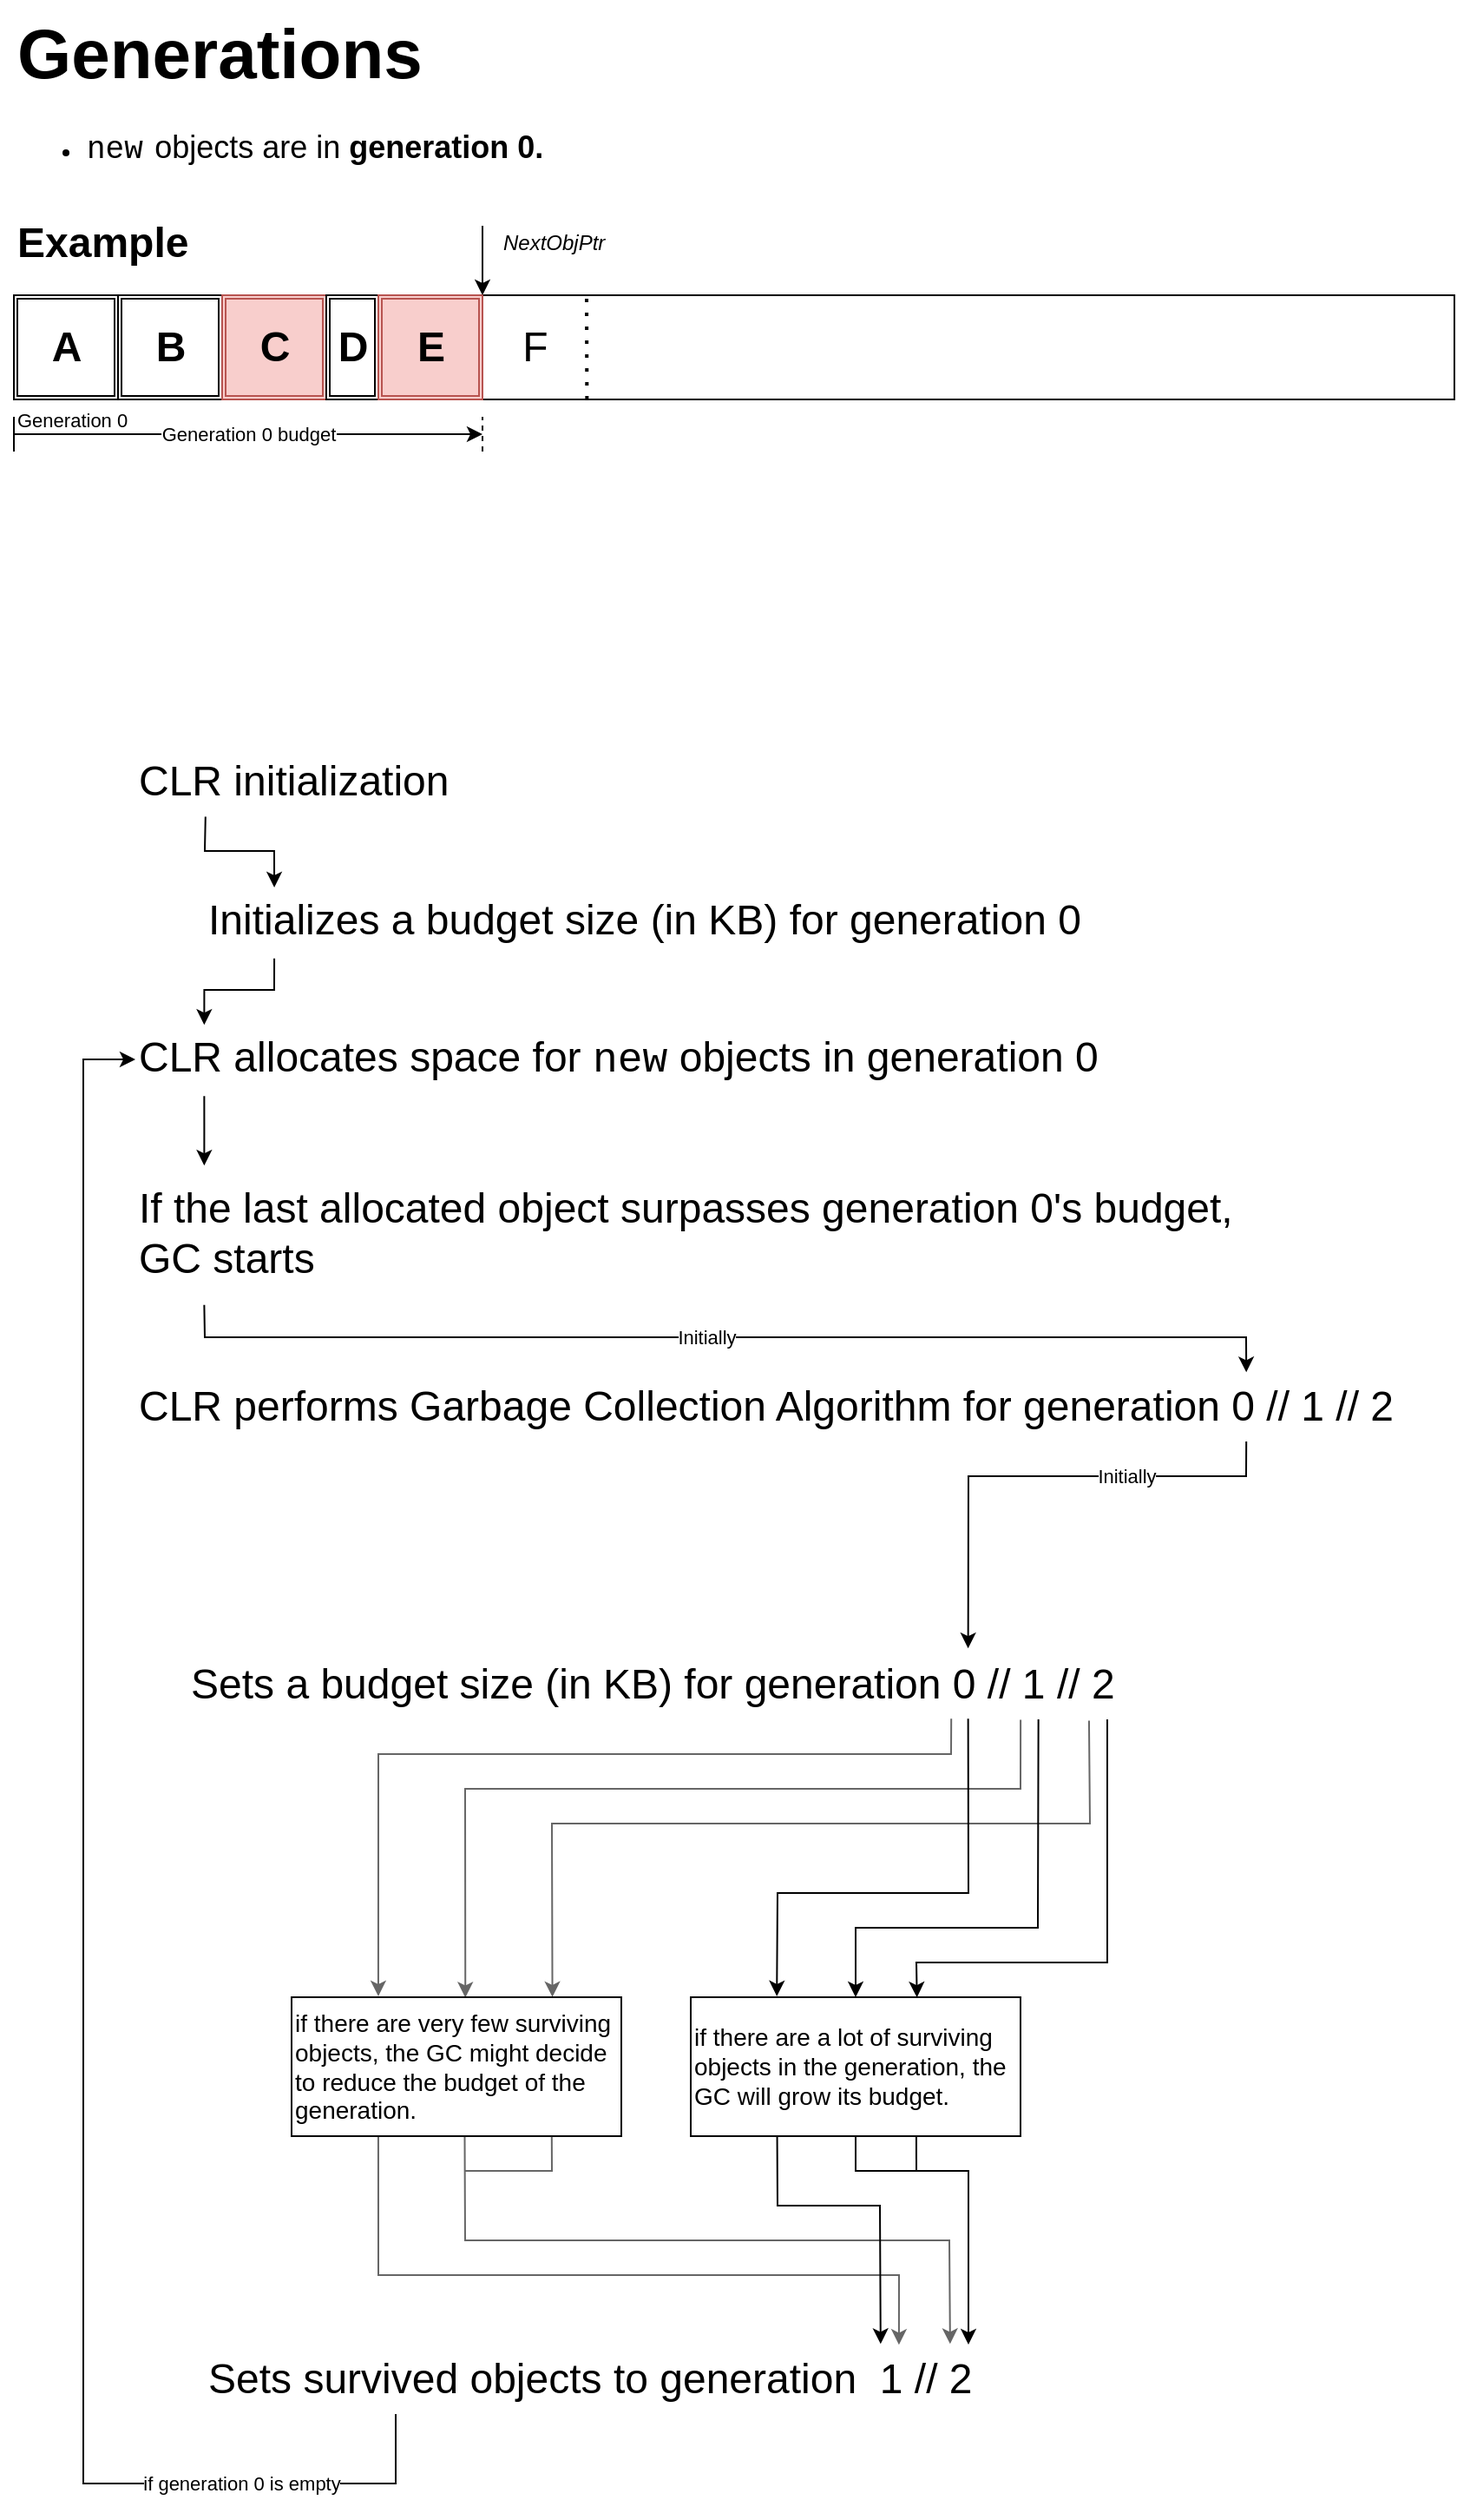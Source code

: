 <mxfile version="26.2.14">
  <diagram name="Page-1" id="v2l32i1PEdWWsTGr0Tao">
    <mxGraphModel dx="2528" dy="884" grid="1" gridSize="10" guides="1" tooltips="1" connect="1" arrows="1" fold="1" page="1" pageScale="1" pageWidth="850" pageHeight="1100" math="0" shadow="0">
      <root>
        <mxCell id="0" />
        <mxCell id="1" parent="0" />
        <mxCell id="TTWUy_FGv6fjRsHf4khs-117" value="" style="endArrow=classic;html=1;rounded=0;exitX=0.263;exitY=1.003;exitDx=0;exitDy=0;exitPerimeter=0;entryX=0.909;entryY=0.004;entryDx=0;entryDy=0;entryPerimeter=0;fillColor=#f5f5f5;strokeColor=#666666;" edge="1" parent="1" source="TTWUy_FGv6fjRsHf4khs-79" target="TTWUy_FGv6fjRsHf4khs-66">
          <mxGeometry width="50" height="50" relative="1" as="geometry">
            <mxPoint x="-500" y="1360" as="sourcePoint" />
            <mxPoint x="-630" y="1330" as="targetPoint" />
            <Array as="points">
              <mxPoint x="-630" y="1320" />
              <mxPoint x="-330" y="1320" />
            </Array>
          </mxGeometry>
        </mxCell>
        <mxCell id="TTWUy_FGv6fjRsHf4khs-118" value="" style="endArrow=classic;html=1;rounded=0;exitX=0.525;exitY=1.004;exitDx=0;exitDy=0;exitPerimeter=0;entryX=0.976;entryY=-0.008;entryDx=0;entryDy=0;entryPerimeter=0;fillColor=#f5f5f5;strokeColor=#666666;" edge="1" parent="1" source="TTWUy_FGv6fjRsHf4khs-79" target="TTWUy_FGv6fjRsHf4khs-66">
          <mxGeometry width="50" height="50" relative="1" as="geometry">
            <mxPoint x="-620" y="1290" as="sourcePoint" />
            <mxPoint x="-310" y="1390" as="targetPoint" />
            <Array as="points">
              <mxPoint x="-580" y="1300" />
              <mxPoint x="-301" y="1300" />
            </Array>
          </mxGeometry>
        </mxCell>
        <mxCell id="TTWUy_FGv6fjRsHf4khs-114" value="" style="endArrow=classic;html=1;rounded=0;entryX=0.791;entryY=-0.001;entryDx=0;entryDy=0;entryPerimeter=0;exitX=0.962;exitY=1.02;exitDx=0;exitDy=0;exitPerimeter=0;fillColor=#f5f5f5;strokeColor=#666666;" edge="1" parent="1" source="TTWUy_FGv6fjRsHf4khs-45" target="TTWUy_FGv6fjRsHf4khs-79">
          <mxGeometry width="50" height="50" relative="1" as="geometry">
            <mxPoint x="-530" y="1070" as="sourcePoint" />
            <mxPoint x="-520" y="1100" as="targetPoint" />
            <Array as="points">
              <mxPoint x="-220" y="1060" />
              <mxPoint x="-530" y="1060" />
            </Array>
          </mxGeometry>
        </mxCell>
        <mxCell id="TTWUy_FGv6fjRsHf4khs-115" value="" style="endArrow=classic;html=1;rounded=0;entryX=0.527;entryY=0.003;entryDx=0;entryDy=0;entryPerimeter=0;exitX=0.889;exitY=1.006;exitDx=0;exitDy=0;exitPerimeter=0;fillColor=#f5f5f5;strokeColor=#666666;" edge="1" parent="1" source="TTWUy_FGv6fjRsHf4khs-45" target="TTWUy_FGv6fjRsHf4khs-79">
          <mxGeometry width="50" height="50" relative="1" as="geometry">
            <mxPoint x="-580" y="1050" as="sourcePoint" />
            <mxPoint x="-400" y="1080" as="targetPoint" />
            <Array as="points">
              <mxPoint x="-260" y="1040" />
              <mxPoint x="-580" y="1040" />
            </Array>
          </mxGeometry>
        </mxCell>
        <mxCell id="TTWUy_FGv6fjRsHf4khs-1" value="Generations" style="text;strokeColor=none;fillColor=none;html=1;fontSize=40;fontStyle=1;verticalAlign=middle;align=left;" vertex="1" parent="1">
          <mxGeometry x="-840" y="10" width="260" height="60" as="geometry" />
        </mxCell>
        <mxCell id="TTWUy_FGv6fjRsHf4khs-2" value="&lt;ul&gt;&lt;li&gt;&lt;font style=&quot;font-size: 18px;&quot; face=&quot;Courier New&quot;&gt;new&lt;/font&gt;&lt;font face=&quot;Helvetica&quot;&gt;&amp;nbsp; &lt;/font&gt;&lt;font style=&quot;font-size: 18px;&quot; face=&quot;Courier New&quot;&gt;&lt;font face=&quot;Helvetica&quot;&gt;objects are in &lt;b&gt;generation 0.&lt;/b&gt;&lt;/font&gt;&lt;/font&gt;&lt;/li&gt;&lt;/ul&gt;" style="text;strokeColor=none;fillColor=none;html=1;whiteSpace=wrap;verticalAlign=middle;overflow=hidden;" vertex="1" parent="1">
          <mxGeometry x="-840" y="70" width="360" height="50" as="geometry" />
        </mxCell>
        <mxCell id="TTWUy_FGv6fjRsHf4khs-3" value="Example" style="text;strokeColor=none;fillColor=none;html=1;fontSize=24;fontStyle=1;verticalAlign=middle;align=left;" vertex="1" parent="1">
          <mxGeometry x="-840" y="130" width="100" height="40" as="geometry" />
        </mxCell>
        <mxCell id="TTWUy_FGv6fjRsHf4khs-4" value="" style="rounded=0;whiteSpace=wrap;html=1;movable=1;resizable=1;rotatable=1;deletable=1;editable=1;locked=0;connectable=1;" vertex="1" parent="1">
          <mxGeometry x="-840" y="180" width="830" height="60" as="geometry" />
        </mxCell>
        <mxCell id="TTWUy_FGv6fjRsHf4khs-8" value="" style="shape=ext;double=1;rounded=0;whiteSpace=wrap;html=1;" vertex="1" parent="1">
          <mxGeometry x="-840" y="180" width="60" height="60" as="geometry" />
        </mxCell>
        <mxCell id="TTWUy_FGv6fjRsHf4khs-9" value="" style="shape=ext;double=1;rounded=0;whiteSpace=wrap;html=1;" vertex="1" parent="1">
          <mxGeometry x="-780" y="180" width="60" height="60" as="geometry" />
        </mxCell>
        <mxCell id="TTWUy_FGv6fjRsHf4khs-10" value="" style="shape=ext;double=1;rounded=0;whiteSpace=wrap;html=1;fillColor=#f8cecc;strokeColor=#b85450;" vertex="1" parent="1">
          <mxGeometry x="-720" y="180" width="60" height="60" as="geometry" />
        </mxCell>
        <mxCell id="TTWUy_FGv6fjRsHf4khs-11" value="" style="shape=ext;double=1;rounded=0;whiteSpace=wrap;html=1;container=0;" vertex="1" parent="1">
          <mxGeometry x="-660" y="180" width="30" height="60" as="geometry" />
        </mxCell>
        <mxCell id="TTWUy_FGv6fjRsHf4khs-12" value="" style="shape=ext;double=1;rounded=0;whiteSpace=wrap;html=1;fillColor=#f8cecc;strokeColor=#b85450;" vertex="1" parent="1">
          <mxGeometry x="-630" y="180" width="60" height="60" as="geometry" />
        </mxCell>
        <mxCell id="TTWUy_FGv6fjRsHf4khs-13" value="" style="endArrow=none;dashed=1;html=1;dashPattern=1 3;strokeWidth=2;rounded=0;" edge="1" parent="1">
          <mxGeometry width="50" height="50" relative="1" as="geometry">
            <mxPoint x="-509.82" y="240" as="sourcePoint" />
            <mxPoint x="-510" y="180" as="targetPoint" />
          </mxGeometry>
        </mxCell>
        <mxCell id="TTWUy_FGv6fjRsHf4khs-14" value="A" style="text;strokeColor=none;fillColor=none;html=1;fontSize=24;fontStyle=1;verticalAlign=middle;align=center;" vertex="1" parent="1">
          <mxGeometry x="-840" y="180" width="60" height="60" as="geometry" />
        </mxCell>
        <mxCell id="TTWUy_FGv6fjRsHf4khs-15" value="B" style="text;strokeColor=none;fillColor=none;html=1;fontSize=24;fontStyle=1;verticalAlign=middle;align=center;" vertex="1" parent="1">
          <mxGeometry x="-780" y="180" width="60" height="60" as="geometry" />
        </mxCell>
        <mxCell id="TTWUy_FGv6fjRsHf4khs-16" value="C" style="text;strokeColor=none;fillColor=none;html=1;fontSize=24;fontStyle=1;verticalAlign=middle;align=center;" vertex="1" parent="1">
          <mxGeometry x="-720" y="180" width="60" height="60" as="geometry" />
        </mxCell>
        <mxCell id="TTWUy_FGv6fjRsHf4khs-17" value="D" style="text;strokeColor=none;fillColor=none;html=1;fontSize=24;fontStyle=1;verticalAlign=middle;align=center;" vertex="1" parent="1">
          <mxGeometry x="-660" y="180" width="30" height="60" as="geometry" />
        </mxCell>
        <mxCell id="TTWUy_FGv6fjRsHf4khs-18" value="E" style="text;strokeColor=none;fillColor=none;html=1;fontSize=24;fontStyle=1;verticalAlign=middle;align=center;" vertex="1" parent="1">
          <mxGeometry x="-630" y="180" width="60" height="60" as="geometry" />
        </mxCell>
        <mxCell id="TTWUy_FGv6fjRsHf4khs-19" value="&lt;div&gt;F&lt;/div&gt;" style="text;strokeColor=none;fillColor=none;html=1;fontSize=24;fontStyle=0;verticalAlign=middle;align=center;" vertex="1" parent="1">
          <mxGeometry x="-570" y="180" width="60" height="60" as="geometry" />
        </mxCell>
        <mxCell id="TTWUy_FGv6fjRsHf4khs-20" value="" style="endArrow=classic;html=1;rounded=0;entryX=0;entryY=0;entryDx=0;entryDy=0;" edge="1" parent="1" target="TTWUy_FGv6fjRsHf4khs-19">
          <mxGeometry width="50" height="50" relative="1" as="geometry">
            <mxPoint x="-570" y="140" as="sourcePoint" />
            <mxPoint x="-510" y="90" as="targetPoint" />
          </mxGeometry>
        </mxCell>
        <mxCell id="TTWUy_FGv6fjRsHf4khs-21" value="NextObjPtr" style="text;html=1;align=left;verticalAlign=middle;whiteSpace=wrap;rounded=0;fontStyle=2" vertex="1" parent="1">
          <mxGeometry x="-560" y="135" width="60" height="30" as="geometry" />
        </mxCell>
        <mxCell id="TTWUy_FGv6fjRsHf4khs-38" value="" style="endArrow=classic;html=1;rounded=0;" edge="1" parent="1">
          <mxGeometry relative="1" as="geometry">
            <mxPoint x="-840" y="260" as="sourcePoint" />
            <mxPoint x="-570" y="260" as="targetPoint" />
          </mxGeometry>
        </mxCell>
        <mxCell id="TTWUy_FGv6fjRsHf4khs-39" value="Generation 0 budget" style="edgeLabel;resizable=0;html=1;;align=center;verticalAlign=middle;" connectable="0" vertex="1" parent="TTWUy_FGv6fjRsHf4khs-38">
          <mxGeometry relative="1" as="geometry" />
        </mxCell>
        <mxCell id="TTWUy_FGv6fjRsHf4khs-40" value="Generation 0" style="edgeLabel;resizable=0;html=1;;align=left;verticalAlign=bottom;" connectable="0" vertex="1" parent="TTWUy_FGv6fjRsHf4khs-38">
          <mxGeometry x="-1" relative="1" as="geometry" />
        </mxCell>
        <mxCell id="TTWUy_FGv6fjRsHf4khs-42" value="" style="endArrow=none;dashed=1;html=1;rounded=0;" edge="1" parent="1">
          <mxGeometry width="50" height="50" relative="1" as="geometry">
            <mxPoint x="-570" y="270" as="sourcePoint" />
            <mxPoint x="-570" y="250" as="targetPoint" />
          </mxGeometry>
        </mxCell>
        <mxCell id="TTWUy_FGv6fjRsHf4khs-43" value="" style="endArrow=none;html=1;rounded=0;" edge="1" parent="1">
          <mxGeometry width="50" height="50" relative="1" as="geometry">
            <mxPoint x="-840" y="270" as="sourcePoint" />
            <mxPoint x="-840" y="250" as="targetPoint" />
          </mxGeometry>
        </mxCell>
        <mxCell id="TTWUy_FGv6fjRsHf4khs-44" value="CLR initialization" style="text;strokeColor=none;fillColor=none;html=1;fontSize=24;fontStyle=0;verticalAlign=middle;align=left;" vertex="1" parent="1">
          <mxGeometry x="-770" y="440" width="200" height="40" as="geometry" />
        </mxCell>
        <mxCell id="TTWUy_FGv6fjRsHf4khs-45" value="Sets a budget size (in KB) for generation 0 // 1 // 2" style="text;strokeColor=none;fillColor=none;html=1;fontSize=24;fontStyle=0;verticalAlign=middle;align=left;" vertex="1" parent="1">
          <mxGeometry x="-740" y="960" width="540" height="40" as="geometry" />
        </mxCell>
        <mxCell id="TTWUy_FGv6fjRsHf4khs-47" value="CLR allocates space for &lt;font face=&quot;Courier New&quot;&gt;new&lt;/font&gt;&lt;font face=&quot;Helvetica&quot;&gt; objects in generation 0&lt;/font&gt;" style="text;strokeColor=none;fillColor=none;html=1;fontSize=24;fontStyle=0;verticalAlign=middle;align=left;" vertex="1" parent="1">
          <mxGeometry x="-770" y="600" width="640" height="40" as="geometry" />
        </mxCell>
        <mxCell id="TTWUy_FGv6fjRsHf4khs-49" value="&lt;div&gt;If the last allocated object surpasses generation 0&#39;s budget,&amp;nbsp;&lt;/div&gt;&lt;div&gt;GC starts&lt;/div&gt;" style="text;strokeColor=none;fillColor=none;html=1;fontSize=24;fontStyle=0;verticalAlign=middle;align=left;" vertex="1" parent="1">
          <mxGeometry x="-770" y="680" width="640" height="80" as="geometry" />
        </mxCell>
        <mxCell id="TTWUy_FGv6fjRsHf4khs-64" value="CLR performs Garbage Collection Algorithm for generation 0 // 1 // 2" style="text;strokeColor=none;fillColor=none;html=1;fontSize=24;fontStyle=0;verticalAlign=middle;align=left;" vertex="1" parent="1">
          <mxGeometry x="-770" y="800" width="740" height="40" as="geometry" />
        </mxCell>
        <mxCell id="TTWUy_FGv6fjRsHf4khs-66" value="Sets survived objects to generation&amp;nbsp; 1 // 2" style="text;strokeColor=none;fillColor=none;html=1;fontSize=24;fontStyle=0;verticalAlign=middle;align=left;" vertex="1" parent="1">
          <mxGeometry x="-730" y="1360" width="440" height="40" as="geometry" />
        </mxCell>
        <mxCell id="TTWUy_FGv6fjRsHf4khs-69" value="" style="endArrow=classic;html=1;rounded=0;exitX=0.202;exitY=1.007;exitDx=0;exitDy=0;entryX=0.077;entryY=0.025;entryDx=0;entryDy=0;exitPerimeter=0;entryPerimeter=0;" edge="1" parent="1" source="TTWUy_FGv6fjRsHf4khs-44" target="TTWUy_FGv6fjRsHf4khs-84">
          <mxGeometry relative="1" as="geometry">
            <mxPoint x="-730" y="480" as="sourcePoint" />
            <mxPoint x="-280" y="519" as="targetPoint" />
            <Array as="points">
              <mxPoint x="-730" y="500" />
              <mxPoint x="-690" y="500" />
            </Array>
          </mxGeometry>
        </mxCell>
        <mxCell id="TTWUy_FGv6fjRsHf4khs-79" value="&lt;div&gt;&lt;font&gt;if there are very few surviving objects, the GC might decide to reduce the budget of the generation.&lt;/font&gt;&lt;/div&gt;" style="whiteSpace=wrap;html=1;verticalAlign=middle;align=left;fontSize=14;" vertex="1" parent="1">
          <mxGeometry x="-680" y="1160" width="190" height="80" as="geometry" />
        </mxCell>
        <mxCell id="TTWUy_FGv6fjRsHf4khs-81" value="&lt;div&gt;&lt;font&gt;if there are a lot of surviving objects in the generation, the GC will grow its budget.&lt;/font&gt;&lt;/div&gt;" style="whiteSpace=wrap;html=1;verticalAlign=middle;align=left;fontSize=14;" vertex="1" parent="1">
          <mxGeometry x="-450" y="1160" width="190" height="80" as="geometry" />
        </mxCell>
        <mxCell id="TTWUy_FGv6fjRsHf4khs-86" style="edgeStyle=orthogonalEdgeStyle;rounded=0;orthogonalLoop=1;jettySize=auto;html=1;exitX=0.077;exitY=1.046;exitDx=0;exitDy=0;entryX=0.062;entryY=0.003;entryDx=0;entryDy=0;exitPerimeter=0;entryPerimeter=0;" edge="1" parent="1" source="TTWUy_FGv6fjRsHf4khs-84" target="TTWUy_FGv6fjRsHf4khs-47">
          <mxGeometry relative="1" as="geometry" />
        </mxCell>
        <mxCell id="TTWUy_FGv6fjRsHf4khs-84" value="Initializes a budget size (in KB) for generation 0" style="text;strokeColor=none;fillColor=none;html=1;fontSize=24;fontStyle=0;verticalAlign=middle;align=left;" vertex="1" parent="1">
          <mxGeometry x="-730" y="520" width="520" height="40" as="geometry" />
        </mxCell>
        <mxCell id="TTWUy_FGv6fjRsHf4khs-90" style="edgeStyle=orthogonalEdgeStyle;rounded=0;orthogonalLoop=1;jettySize=auto;html=1;exitX=0.062;exitY=1.028;exitDx=0;exitDy=0;exitPerimeter=0;entryX=0.062;entryY=0.014;entryDx=0;entryDy=0;entryPerimeter=0;" edge="1" parent="1" source="TTWUy_FGv6fjRsHf4khs-47" target="TTWUy_FGv6fjRsHf4khs-49">
          <mxGeometry relative="1" as="geometry">
            <mxPoint x="-730" y="680" as="targetPoint" />
          </mxGeometry>
        </mxCell>
        <mxCell id="TTWUy_FGv6fjRsHf4khs-91" value="" style="endArrow=classic;html=1;rounded=0;exitX=0.062;exitY=1.017;exitDx=0;exitDy=0;exitPerimeter=0;entryX=0.865;entryY=0.004;entryDx=0;entryDy=0;entryPerimeter=0;" edge="1" parent="1" source="TTWUy_FGv6fjRsHf4khs-49" target="TTWUy_FGv6fjRsHf4khs-64">
          <mxGeometry relative="1" as="geometry">
            <mxPoint x="-730" y="770" as="sourcePoint" />
            <mxPoint x="-630" y="770" as="targetPoint" />
            <Array as="points">
              <mxPoint x="-730" y="780" />
              <mxPoint x="-130" y="780" />
            </Array>
          </mxGeometry>
        </mxCell>
        <mxCell id="TTWUy_FGv6fjRsHf4khs-95" value="Initially" style="edgeLabel;html=1;align=center;verticalAlign=middle;resizable=0;points=[];" vertex="1" connectable="0" parent="TTWUy_FGv6fjRsHf4khs-91">
          <mxGeometry x="0.604" relative="1" as="geometry">
            <mxPoint x="-205" as="offset" />
          </mxGeometry>
        </mxCell>
        <mxCell id="TTWUy_FGv6fjRsHf4khs-96" value="" style="endArrow=classic;html=1;rounded=0;exitX=0.865;exitY=1;exitDx=0;exitDy=0;exitPerimeter=0;entryX=0.833;entryY=-0.022;entryDx=0;entryDy=0;entryPerimeter=0;" edge="1" parent="1" source="TTWUy_FGv6fjRsHf4khs-64" target="TTWUy_FGv6fjRsHf4khs-45">
          <mxGeometry relative="1" as="geometry">
            <mxPoint x="-310" y="920" as="sourcePoint" />
            <mxPoint x="-210" y="920" as="targetPoint" />
            <Array as="points">
              <mxPoint x="-130" y="860" />
              <mxPoint x="-290" y="860" />
            </Array>
          </mxGeometry>
        </mxCell>
        <mxCell id="TTWUy_FGv6fjRsHf4khs-97" value="Initially" style="edgeLabel;resizable=0;html=1;;align=center;verticalAlign=middle;" connectable="0" vertex="1" parent="TTWUy_FGv6fjRsHf4khs-96">
          <mxGeometry relative="1" as="geometry">
            <mxPoint x="50" as="offset" />
          </mxGeometry>
        </mxCell>
        <mxCell id="TTWUy_FGv6fjRsHf4khs-107" value="" style="endArrow=classic;html=1;rounded=0;entryX=0.261;entryY=-0.007;entryDx=0;entryDy=0;entryPerimeter=0;exitX=0.833;exitY=0.991;exitDx=0;exitDy=0;exitPerimeter=0;" edge="1" parent="1" source="TTWUy_FGv6fjRsHf4khs-45" target="TTWUy_FGv6fjRsHf4khs-81">
          <mxGeometry width="50" height="50" relative="1" as="geometry">
            <mxPoint x="-280" y="1050" as="sourcePoint" />
            <mxPoint x="-450" y="1110" as="targetPoint" />
            <Array as="points">
              <mxPoint x="-290" y="1100" />
              <mxPoint x="-400" y="1100" />
            </Array>
          </mxGeometry>
        </mxCell>
        <mxCell id="TTWUy_FGv6fjRsHf4khs-108" value="" style="endArrow=classic;html=1;rounded=0;entryX=0.5;entryY=0;entryDx=0;entryDy=0;exitX=0.908;exitY=1.001;exitDx=0;exitDy=0;exitPerimeter=0;" edge="1" parent="1" source="TTWUy_FGv6fjRsHf4khs-45" target="TTWUy_FGv6fjRsHf4khs-81">
          <mxGeometry width="50" height="50" relative="1" as="geometry">
            <mxPoint x="-250" y="1050" as="sourcePoint" />
            <mxPoint x="-450" y="1110" as="targetPoint" />
            <Array as="points">
              <mxPoint x="-250" y="1120" />
              <mxPoint x="-355" y="1120" />
            </Array>
          </mxGeometry>
        </mxCell>
        <mxCell id="TTWUy_FGv6fjRsHf4khs-109" value="" style="endArrow=classic;html=1;rounded=0;entryX=0.686;entryY=0.001;entryDx=0;entryDy=0;entryPerimeter=0;" edge="1" parent="1" target="TTWUy_FGv6fjRsHf4khs-81">
          <mxGeometry width="50" height="50" relative="1" as="geometry">
            <mxPoint x="-210" y="1000" as="sourcePoint" />
            <mxPoint x="-280" y="1100" as="targetPoint" />
            <Array as="points">
              <mxPoint x="-210" y="1140" />
              <mxPoint x="-320" y="1140" />
            </Array>
          </mxGeometry>
        </mxCell>
        <mxCell id="TTWUy_FGv6fjRsHf4khs-116" value="" style="endArrow=classic;html=1;rounded=0;entryX=0.263;entryY=-0.007;entryDx=0;entryDy=0;entryPerimeter=0;exitX=0.815;exitY=0.991;exitDx=0;exitDy=0;exitPerimeter=0;fillColor=#f5f5f5;strokeColor=#666666;" edge="1" parent="1" source="TTWUy_FGv6fjRsHf4khs-45" target="TTWUy_FGv6fjRsHf4khs-79">
          <mxGeometry width="50" height="50" relative="1" as="geometry">
            <mxPoint x="-630" y="1050" as="sourcePoint" />
            <mxPoint x="-610" y="1050" as="targetPoint" />
            <Array as="points">
              <mxPoint x="-300" y="1020" />
              <mxPoint x="-630" y="1020" />
            </Array>
          </mxGeometry>
        </mxCell>
        <mxCell id="TTWUy_FGv6fjRsHf4khs-120" value="" style="endArrow=none;html=1;rounded=0;entryX=0.789;entryY=1.005;entryDx=0;entryDy=0;entryPerimeter=0;fillColor=#f5f5f5;strokeColor=#666666;" edge="1" parent="1" target="TTWUy_FGv6fjRsHf4khs-79">
          <mxGeometry width="50" height="50" relative="1" as="geometry">
            <mxPoint x="-580" y="1260" as="sourcePoint" />
            <mxPoint x="-510" y="1290" as="targetPoint" />
            <Array as="points">
              <mxPoint x="-530" y="1260" />
            </Array>
          </mxGeometry>
        </mxCell>
        <mxCell id="TTWUy_FGv6fjRsHf4khs-105" value="" style="endArrow=classic;html=1;rounded=0;exitX=0.5;exitY=1;exitDx=0;exitDy=0;entryX=1;entryY=0;entryDx=0;entryDy=0;" edge="1" parent="1" source="TTWUy_FGv6fjRsHf4khs-81" target="TTWUy_FGv6fjRsHf4khs-66">
          <mxGeometry relative="1" as="geometry">
            <mxPoint x="-355" y="1280.16" as="sourcePoint" />
            <mxPoint x="-300" y="1390" as="targetPoint" />
            <Array as="points">
              <mxPoint x="-355" y="1260" />
              <mxPoint x="-290" y="1260" />
            </Array>
          </mxGeometry>
        </mxCell>
        <mxCell id="TTWUy_FGv6fjRsHf4khs-112" value="" style="endArrow=none;html=1;rounded=0;entryX=0.684;entryY=1.001;entryDx=0;entryDy=0;entryPerimeter=0;" edge="1" parent="1" target="TTWUy_FGv6fjRsHf4khs-81">
          <mxGeometry width="50" height="50" relative="1" as="geometry">
            <mxPoint x="-320" y="1260" as="sourcePoint" />
            <mxPoint x="-230" y="1210" as="targetPoint" />
            <Array as="points" />
          </mxGeometry>
        </mxCell>
        <mxCell id="TTWUy_FGv6fjRsHf4khs-103" value="" style="endArrow=classic;html=1;rounded=0;exitX=0.262;exitY=1.002;exitDx=0;exitDy=0;exitPerimeter=0;entryX=0.885;entryY=-0.008;entryDx=0;entryDy=0;entryPerimeter=0;" edge="1" parent="1" source="TTWUy_FGv6fjRsHf4khs-81" target="TTWUy_FGv6fjRsHf4khs-66">
          <mxGeometry relative="1" as="geometry">
            <mxPoint x="-405" y="1200" as="sourcePoint" />
            <mxPoint x="-350" y="1390" as="targetPoint" />
            <Array as="points">
              <mxPoint x="-400" y="1280" />
              <mxPoint x="-341" y="1280" />
            </Array>
          </mxGeometry>
        </mxCell>
        <mxCell id="TTWUy_FGv6fjRsHf4khs-121" value="" style="endArrow=classic;html=1;rounded=0;exitX=0.25;exitY=1;exitDx=0;exitDy=0;entryX=0;entryY=0.5;entryDx=0;entryDy=0;" edge="1" parent="1" source="TTWUy_FGv6fjRsHf4khs-66" target="TTWUy_FGv6fjRsHf4khs-47">
          <mxGeometry width="50" height="50" relative="1" as="geometry">
            <mxPoint x="-650" y="1520" as="sourcePoint" />
            <mxPoint x="-800" y="620" as="targetPoint" />
            <Array as="points">
              <mxPoint x="-620" y="1440" />
              <mxPoint x="-800" y="1440" />
              <mxPoint x="-800" y="620" />
            </Array>
          </mxGeometry>
        </mxCell>
        <mxCell id="TTWUy_FGv6fjRsHf4khs-122" value="if generation 0 is empty" style="edgeLabel;html=1;align=center;verticalAlign=middle;resizable=0;points=[];" vertex="1" connectable="0" parent="TTWUy_FGv6fjRsHf4khs-121">
          <mxGeometry x="-0.732" y="1" relative="1" as="geometry">
            <mxPoint x="14" y="-1" as="offset" />
          </mxGeometry>
        </mxCell>
      </root>
    </mxGraphModel>
  </diagram>
</mxfile>
